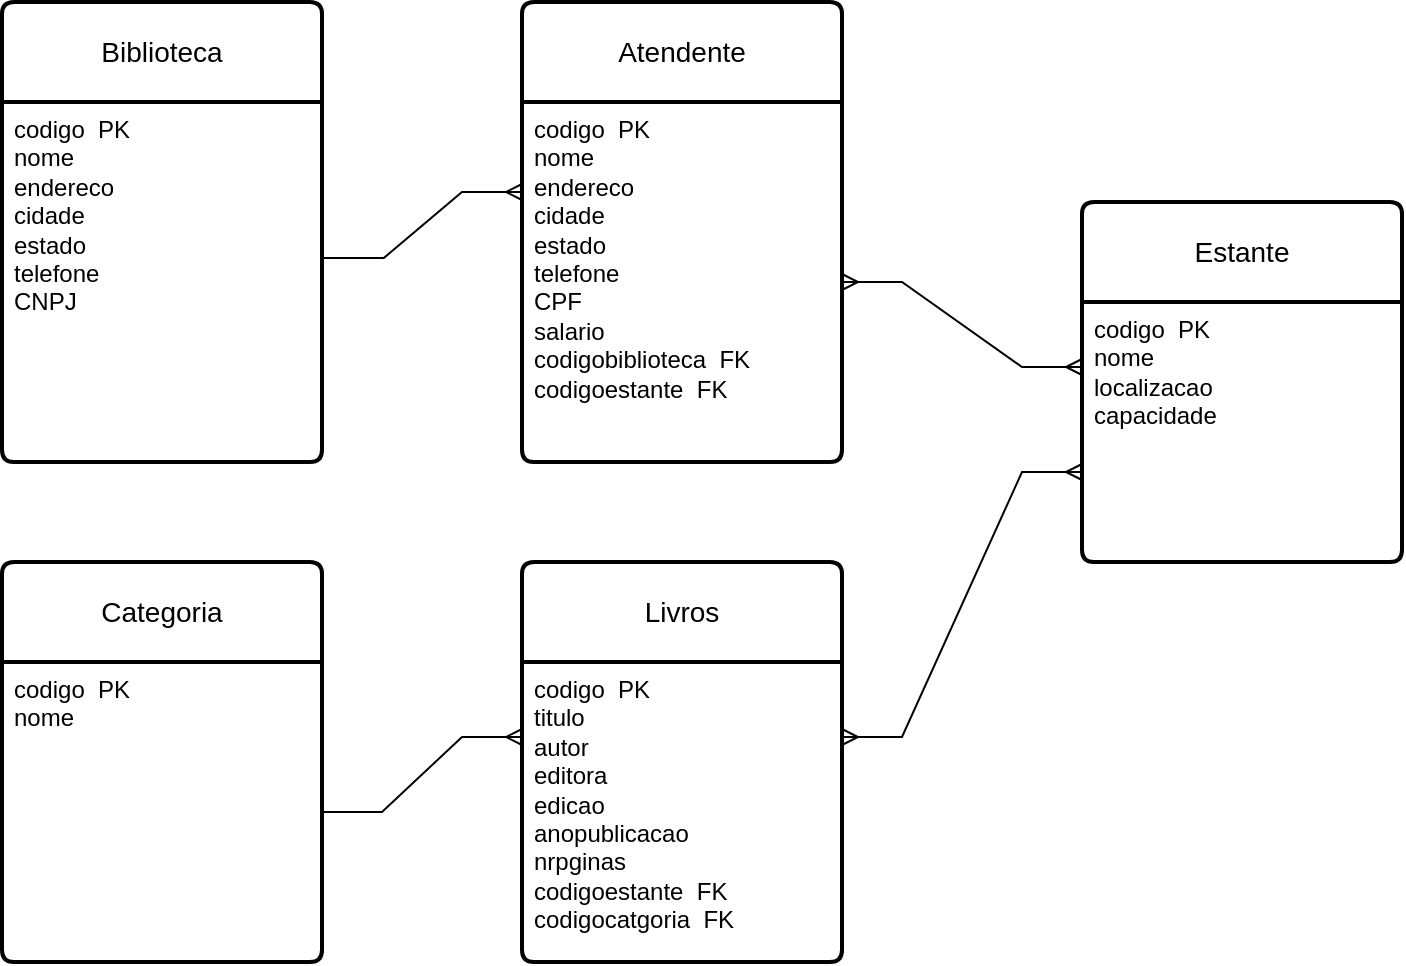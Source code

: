 <mxfile version="24.4.10" type="device">
  <diagram name="Página-1" id="XXGigQ5HmhZ6hH4Cepwe">
    <mxGraphModel dx="880" dy="468" grid="1" gridSize="10" guides="1" tooltips="1" connect="1" arrows="1" fold="1" page="1" pageScale="1" pageWidth="827" pageHeight="1169" math="0" shadow="0">
      <root>
        <mxCell id="0" />
        <mxCell id="1" parent="0" />
        <mxCell id="1rAleUH2fFGbht-sihwT-1" value="Biblioteca" style="swimlane;childLayout=stackLayout;horizontal=1;startSize=50;horizontalStack=0;rounded=1;fontSize=14;fontStyle=0;strokeWidth=2;resizeParent=0;resizeLast=1;shadow=0;dashed=0;align=center;arcSize=4;whiteSpace=wrap;html=1;" vertex="1" parent="1">
          <mxGeometry x="50" y="30" width="160" height="230" as="geometry" />
        </mxCell>
        <mxCell id="1rAleUH2fFGbht-sihwT-2" value="codigo&amp;nbsp; PK&lt;div&gt;nome&lt;/div&gt;&lt;div&gt;endereco&lt;/div&gt;&lt;div&gt;cidade&lt;/div&gt;&lt;div&gt;estado&lt;/div&gt;&lt;div&gt;telefone&lt;/div&gt;&lt;div&gt;CNPJ&lt;/div&gt;" style="align=left;strokeColor=none;fillColor=none;spacingLeft=4;fontSize=12;verticalAlign=top;resizable=0;rotatable=0;part=1;html=1;" vertex="1" parent="1rAleUH2fFGbht-sihwT-1">
          <mxGeometry y="50" width="160" height="180" as="geometry" />
        </mxCell>
        <mxCell id="1rAleUH2fFGbht-sihwT-5" value="Atendente" style="swimlane;childLayout=stackLayout;horizontal=1;startSize=50;horizontalStack=0;rounded=1;fontSize=14;fontStyle=0;strokeWidth=2;resizeParent=0;resizeLast=1;shadow=0;dashed=0;align=center;arcSize=4;whiteSpace=wrap;html=1;" vertex="1" parent="1">
          <mxGeometry x="310" y="30" width="160" height="230" as="geometry" />
        </mxCell>
        <mxCell id="1rAleUH2fFGbht-sihwT-6" value="codigo&amp;nbsp; PK&lt;div&gt;nome&lt;/div&gt;&lt;div&gt;endereco&lt;/div&gt;&lt;div&gt;cidade&lt;/div&gt;&lt;div&gt;estado&lt;/div&gt;&lt;div&gt;telefone&lt;/div&gt;&lt;div&gt;CPF&lt;/div&gt;&lt;div&gt;salario&lt;/div&gt;&lt;div&gt;codigobiblioteca&amp;nbsp; FK&lt;/div&gt;&lt;div&gt;codigoestante&amp;nbsp; FK&lt;/div&gt;" style="align=left;strokeColor=none;fillColor=none;spacingLeft=4;fontSize=12;verticalAlign=top;resizable=0;rotatable=0;part=1;html=1;" vertex="1" parent="1rAleUH2fFGbht-sihwT-5">
          <mxGeometry y="50" width="160" height="180" as="geometry" />
        </mxCell>
        <mxCell id="1rAleUH2fFGbht-sihwT-7" value="Estante" style="swimlane;childLayout=stackLayout;horizontal=1;startSize=50;horizontalStack=0;rounded=1;fontSize=14;fontStyle=0;strokeWidth=2;resizeParent=0;resizeLast=1;shadow=0;dashed=0;align=center;arcSize=4;whiteSpace=wrap;html=1;" vertex="1" parent="1">
          <mxGeometry x="590" y="130" width="160" height="180" as="geometry" />
        </mxCell>
        <mxCell id="1rAleUH2fFGbht-sihwT-8" value="codigo&amp;nbsp; PK&lt;div&gt;nome&lt;/div&gt;&lt;div&gt;localizacao&lt;/div&gt;&lt;div&gt;capacidade&lt;/div&gt;" style="align=left;strokeColor=none;fillColor=none;spacingLeft=4;fontSize=12;verticalAlign=top;resizable=0;rotatable=0;part=1;html=1;" vertex="1" parent="1rAleUH2fFGbht-sihwT-7">
          <mxGeometry y="50" width="160" height="130" as="geometry" />
        </mxCell>
        <mxCell id="1rAleUH2fFGbht-sihwT-9" value="Categoria" style="swimlane;childLayout=stackLayout;horizontal=1;startSize=50;horizontalStack=0;rounded=1;fontSize=14;fontStyle=0;strokeWidth=2;resizeParent=0;resizeLast=1;shadow=0;dashed=0;align=center;arcSize=4;whiteSpace=wrap;html=1;" vertex="1" parent="1">
          <mxGeometry x="50" y="310" width="160" height="200" as="geometry" />
        </mxCell>
        <mxCell id="1rAleUH2fFGbht-sihwT-10" value="codigo&amp;nbsp; PK&lt;div&gt;nome&lt;/div&gt;" style="align=left;strokeColor=none;fillColor=none;spacingLeft=4;fontSize=12;verticalAlign=top;resizable=0;rotatable=0;part=1;html=1;" vertex="1" parent="1rAleUH2fFGbht-sihwT-9">
          <mxGeometry y="50" width="160" height="150" as="geometry" />
        </mxCell>
        <mxCell id="1rAleUH2fFGbht-sihwT-11" value="Livros" style="swimlane;childLayout=stackLayout;horizontal=1;startSize=50;horizontalStack=0;rounded=1;fontSize=14;fontStyle=0;strokeWidth=2;resizeParent=0;resizeLast=1;shadow=0;dashed=0;align=center;arcSize=4;whiteSpace=wrap;html=1;" vertex="1" parent="1">
          <mxGeometry x="310" y="310" width="160" height="200" as="geometry" />
        </mxCell>
        <mxCell id="1rAleUH2fFGbht-sihwT-12" value="codigo&amp;nbsp; PK&lt;div&gt;titulo&lt;/div&gt;&lt;div&gt;autor&lt;/div&gt;&lt;div&gt;editora&lt;/div&gt;&lt;div&gt;edicao&lt;/div&gt;&lt;div&gt;anopublicacao&lt;/div&gt;&lt;div&gt;nrpginas&lt;/div&gt;&lt;div&gt;codigoestante&amp;nbsp; FK&lt;/div&gt;&lt;div&gt;codigocatgoria&amp;nbsp; FK&lt;/div&gt;" style="align=left;strokeColor=none;fillColor=none;spacingLeft=4;fontSize=12;verticalAlign=top;resizable=0;rotatable=0;part=1;html=1;" vertex="1" parent="1rAleUH2fFGbht-sihwT-11">
          <mxGeometry y="50" width="160" height="150" as="geometry" />
        </mxCell>
        <mxCell id="1rAleUH2fFGbht-sihwT-15" value="" style="edgeStyle=entityRelationEdgeStyle;fontSize=12;html=1;endArrow=ERmany;rounded=0;exitX=1.006;exitY=0.433;exitDx=0;exitDy=0;exitPerimeter=0;entryX=0;entryY=0.25;entryDx=0;entryDy=0;" edge="1" parent="1" source="1rAleUH2fFGbht-sihwT-2" target="1rAleUH2fFGbht-sihwT-6">
          <mxGeometry width="100" height="100" relative="1" as="geometry">
            <mxPoint x="430" y="340" as="sourcePoint" />
            <mxPoint x="530" y="240" as="targetPoint" />
          </mxGeometry>
        </mxCell>
        <mxCell id="1rAleUH2fFGbht-sihwT-16" value="" style="edgeStyle=entityRelationEdgeStyle;fontSize=12;html=1;endArrow=ERmany;rounded=0;entryX=0;entryY=0.25;entryDx=0;entryDy=0;" edge="1" parent="1" source="1rAleUH2fFGbht-sihwT-10" target="1rAleUH2fFGbht-sihwT-12">
          <mxGeometry width="100" height="100" relative="1" as="geometry">
            <mxPoint x="230" y="410" as="sourcePoint" />
            <mxPoint x="330" y="310" as="targetPoint" />
          </mxGeometry>
        </mxCell>
        <mxCell id="1rAleUH2fFGbht-sihwT-17" value="" style="edgeStyle=entityRelationEdgeStyle;fontSize=12;html=1;endArrow=ERmany;startArrow=ERmany;rounded=0;exitX=1;exitY=0.25;exitDx=0;exitDy=0;entryX=0;entryY=0.75;entryDx=0;entryDy=0;" edge="1" parent="1" source="1rAleUH2fFGbht-sihwT-12" target="1rAleUH2fFGbht-sihwT-7">
          <mxGeometry width="100" height="100" relative="1" as="geometry">
            <mxPoint x="480" y="400" as="sourcePoint" />
            <mxPoint x="580" y="300" as="targetPoint" />
          </mxGeometry>
        </mxCell>
        <mxCell id="1rAleUH2fFGbht-sihwT-18" value="" style="edgeStyle=entityRelationEdgeStyle;fontSize=12;html=1;endArrow=ERmany;startArrow=ERmany;rounded=0;exitX=1;exitY=0.5;exitDx=0;exitDy=0;entryX=0;entryY=0.25;entryDx=0;entryDy=0;" edge="1" parent="1" source="1rAleUH2fFGbht-sihwT-6" target="1rAleUH2fFGbht-sihwT-8">
          <mxGeometry width="100" height="100" relative="1" as="geometry">
            <mxPoint x="430" y="340" as="sourcePoint" />
            <mxPoint x="530" y="240" as="targetPoint" />
          </mxGeometry>
        </mxCell>
      </root>
    </mxGraphModel>
  </diagram>
</mxfile>
